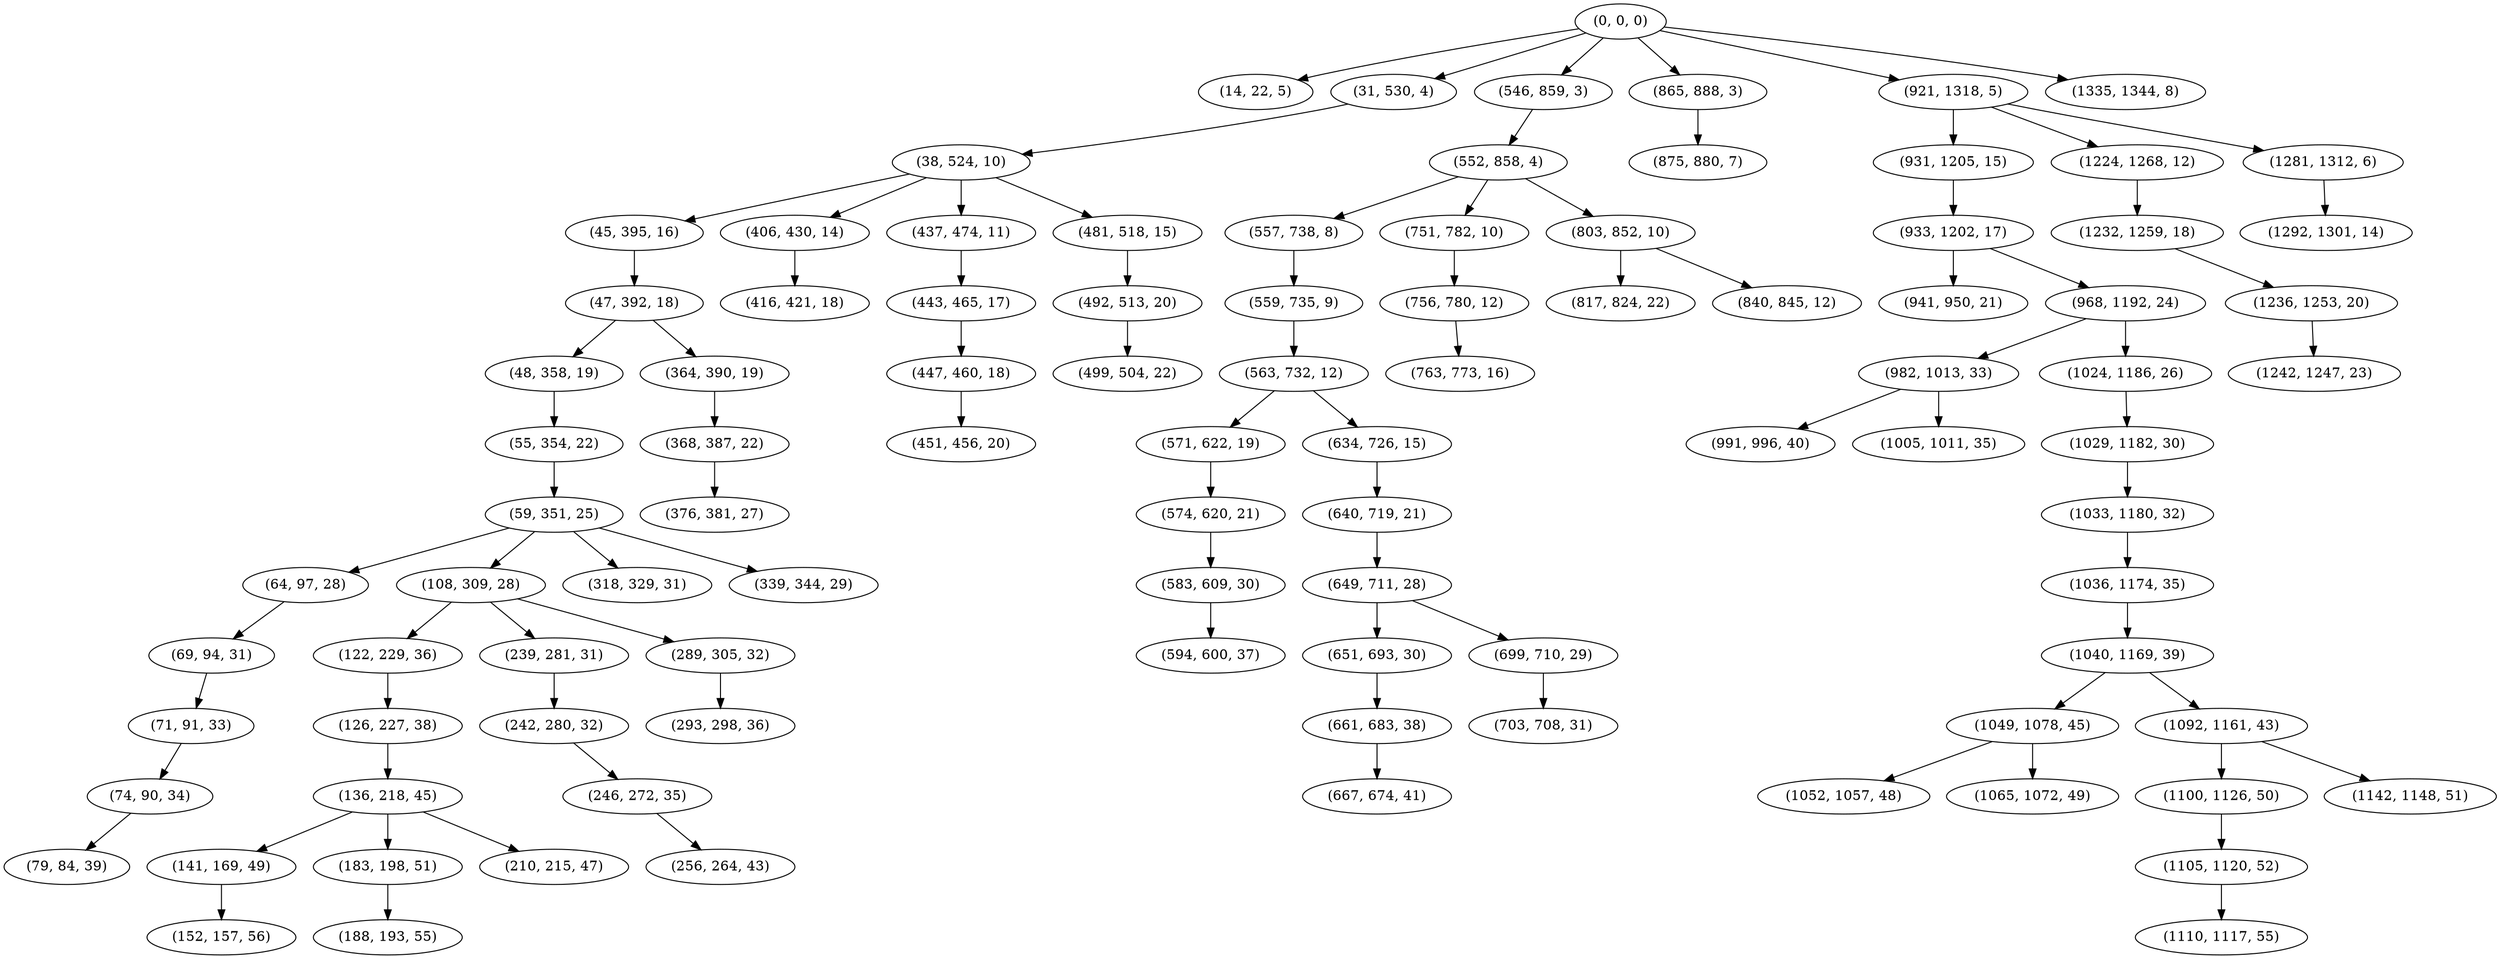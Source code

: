 digraph tree {
    "(0, 0, 0)";
    "(14, 22, 5)";
    "(31, 530, 4)";
    "(38, 524, 10)";
    "(45, 395, 16)";
    "(47, 392, 18)";
    "(48, 358, 19)";
    "(55, 354, 22)";
    "(59, 351, 25)";
    "(64, 97, 28)";
    "(69, 94, 31)";
    "(71, 91, 33)";
    "(74, 90, 34)";
    "(79, 84, 39)";
    "(108, 309, 28)";
    "(122, 229, 36)";
    "(126, 227, 38)";
    "(136, 218, 45)";
    "(141, 169, 49)";
    "(152, 157, 56)";
    "(183, 198, 51)";
    "(188, 193, 55)";
    "(210, 215, 47)";
    "(239, 281, 31)";
    "(242, 280, 32)";
    "(246, 272, 35)";
    "(256, 264, 43)";
    "(289, 305, 32)";
    "(293, 298, 36)";
    "(318, 329, 31)";
    "(339, 344, 29)";
    "(364, 390, 19)";
    "(368, 387, 22)";
    "(376, 381, 27)";
    "(406, 430, 14)";
    "(416, 421, 18)";
    "(437, 474, 11)";
    "(443, 465, 17)";
    "(447, 460, 18)";
    "(451, 456, 20)";
    "(481, 518, 15)";
    "(492, 513, 20)";
    "(499, 504, 22)";
    "(546, 859, 3)";
    "(552, 858, 4)";
    "(557, 738, 8)";
    "(559, 735, 9)";
    "(563, 732, 12)";
    "(571, 622, 19)";
    "(574, 620, 21)";
    "(583, 609, 30)";
    "(594, 600, 37)";
    "(634, 726, 15)";
    "(640, 719, 21)";
    "(649, 711, 28)";
    "(651, 693, 30)";
    "(661, 683, 38)";
    "(667, 674, 41)";
    "(699, 710, 29)";
    "(703, 708, 31)";
    "(751, 782, 10)";
    "(756, 780, 12)";
    "(763, 773, 16)";
    "(803, 852, 10)";
    "(817, 824, 22)";
    "(840, 845, 12)";
    "(865, 888, 3)";
    "(875, 880, 7)";
    "(921, 1318, 5)";
    "(931, 1205, 15)";
    "(933, 1202, 17)";
    "(941, 950, 21)";
    "(968, 1192, 24)";
    "(982, 1013, 33)";
    "(991, 996, 40)";
    "(1005, 1011, 35)";
    "(1024, 1186, 26)";
    "(1029, 1182, 30)";
    "(1033, 1180, 32)";
    "(1036, 1174, 35)";
    "(1040, 1169, 39)";
    "(1049, 1078, 45)";
    "(1052, 1057, 48)";
    "(1065, 1072, 49)";
    "(1092, 1161, 43)";
    "(1100, 1126, 50)";
    "(1105, 1120, 52)";
    "(1110, 1117, 55)";
    "(1142, 1148, 51)";
    "(1224, 1268, 12)";
    "(1232, 1259, 18)";
    "(1236, 1253, 20)";
    "(1242, 1247, 23)";
    "(1281, 1312, 6)";
    "(1292, 1301, 14)";
    "(1335, 1344, 8)";
    "(0, 0, 0)" -> "(14, 22, 5)";
    "(0, 0, 0)" -> "(31, 530, 4)";
    "(0, 0, 0)" -> "(546, 859, 3)";
    "(0, 0, 0)" -> "(865, 888, 3)";
    "(0, 0, 0)" -> "(921, 1318, 5)";
    "(0, 0, 0)" -> "(1335, 1344, 8)";
    "(31, 530, 4)" -> "(38, 524, 10)";
    "(38, 524, 10)" -> "(45, 395, 16)";
    "(38, 524, 10)" -> "(406, 430, 14)";
    "(38, 524, 10)" -> "(437, 474, 11)";
    "(38, 524, 10)" -> "(481, 518, 15)";
    "(45, 395, 16)" -> "(47, 392, 18)";
    "(47, 392, 18)" -> "(48, 358, 19)";
    "(47, 392, 18)" -> "(364, 390, 19)";
    "(48, 358, 19)" -> "(55, 354, 22)";
    "(55, 354, 22)" -> "(59, 351, 25)";
    "(59, 351, 25)" -> "(64, 97, 28)";
    "(59, 351, 25)" -> "(108, 309, 28)";
    "(59, 351, 25)" -> "(318, 329, 31)";
    "(59, 351, 25)" -> "(339, 344, 29)";
    "(64, 97, 28)" -> "(69, 94, 31)";
    "(69, 94, 31)" -> "(71, 91, 33)";
    "(71, 91, 33)" -> "(74, 90, 34)";
    "(74, 90, 34)" -> "(79, 84, 39)";
    "(108, 309, 28)" -> "(122, 229, 36)";
    "(108, 309, 28)" -> "(239, 281, 31)";
    "(108, 309, 28)" -> "(289, 305, 32)";
    "(122, 229, 36)" -> "(126, 227, 38)";
    "(126, 227, 38)" -> "(136, 218, 45)";
    "(136, 218, 45)" -> "(141, 169, 49)";
    "(136, 218, 45)" -> "(183, 198, 51)";
    "(136, 218, 45)" -> "(210, 215, 47)";
    "(141, 169, 49)" -> "(152, 157, 56)";
    "(183, 198, 51)" -> "(188, 193, 55)";
    "(239, 281, 31)" -> "(242, 280, 32)";
    "(242, 280, 32)" -> "(246, 272, 35)";
    "(246, 272, 35)" -> "(256, 264, 43)";
    "(289, 305, 32)" -> "(293, 298, 36)";
    "(364, 390, 19)" -> "(368, 387, 22)";
    "(368, 387, 22)" -> "(376, 381, 27)";
    "(406, 430, 14)" -> "(416, 421, 18)";
    "(437, 474, 11)" -> "(443, 465, 17)";
    "(443, 465, 17)" -> "(447, 460, 18)";
    "(447, 460, 18)" -> "(451, 456, 20)";
    "(481, 518, 15)" -> "(492, 513, 20)";
    "(492, 513, 20)" -> "(499, 504, 22)";
    "(546, 859, 3)" -> "(552, 858, 4)";
    "(552, 858, 4)" -> "(557, 738, 8)";
    "(552, 858, 4)" -> "(751, 782, 10)";
    "(552, 858, 4)" -> "(803, 852, 10)";
    "(557, 738, 8)" -> "(559, 735, 9)";
    "(559, 735, 9)" -> "(563, 732, 12)";
    "(563, 732, 12)" -> "(571, 622, 19)";
    "(563, 732, 12)" -> "(634, 726, 15)";
    "(571, 622, 19)" -> "(574, 620, 21)";
    "(574, 620, 21)" -> "(583, 609, 30)";
    "(583, 609, 30)" -> "(594, 600, 37)";
    "(634, 726, 15)" -> "(640, 719, 21)";
    "(640, 719, 21)" -> "(649, 711, 28)";
    "(649, 711, 28)" -> "(651, 693, 30)";
    "(649, 711, 28)" -> "(699, 710, 29)";
    "(651, 693, 30)" -> "(661, 683, 38)";
    "(661, 683, 38)" -> "(667, 674, 41)";
    "(699, 710, 29)" -> "(703, 708, 31)";
    "(751, 782, 10)" -> "(756, 780, 12)";
    "(756, 780, 12)" -> "(763, 773, 16)";
    "(803, 852, 10)" -> "(817, 824, 22)";
    "(803, 852, 10)" -> "(840, 845, 12)";
    "(865, 888, 3)" -> "(875, 880, 7)";
    "(921, 1318, 5)" -> "(931, 1205, 15)";
    "(921, 1318, 5)" -> "(1224, 1268, 12)";
    "(921, 1318, 5)" -> "(1281, 1312, 6)";
    "(931, 1205, 15)" -> "(933, 1202, 17)";
    "(933, 1202, 17)" -> "(941, 950, 21)";
    "(933, 1202, 17)" -> "(968, 1192, 24)";
    "(968, 1192, 24)" -> "(982, 1013, 33)";
    "(968, 1192, 24)" -> "(1024, 1186, 26)";
    "(982, 1013, 33)" -> "(991, 996, 40)";
    "(982, 1013, 33)" -> "(1005, 1011, 35)";
    "(1024, 1186, 26)" -> "(1029, 1182, 30)";
    "(1029, 1182, 30)" -> "(1033, 1180, 32)";
    "(1033, 1180, 32)" -> "(1036, 1174, 35)";
    "(1036, 1174, 35)" -> "(1040, 1169, 39)";
    "(1040, 1169, 39)" -> "(1049, 1078, 45)";
    "(1040, 1169, 39)" -> "(1092, 1161, 43)";
    "(1049, 1078, 45)" -> "(1052, 1057, 48)";
    "(1049, 1078, 45)" -> "(1065, 1072, 49)";
    "(1092, 1161, 43)" -> "(1100, 1126, 50)";
    "(1092, 1161, 43)" -> "(1142, 1148, 51)";
    "(1100, 1126, 50)" -> "(1105, 1120, 52)";
    "(1105, 1120, 52)" -> "(1110, 1117, 55)";
    "(1224, 1268, 12)" -> "(1232, 1259, 18)";
    "(1232, 1259, 18)" -> "(1236, 1253, 20)";
    "(1236, 1253, 20)" -> "(1242, 1247, 23)";
    "(1281, 1312, 6)" -> "(1292, 1301, 14)";
}
